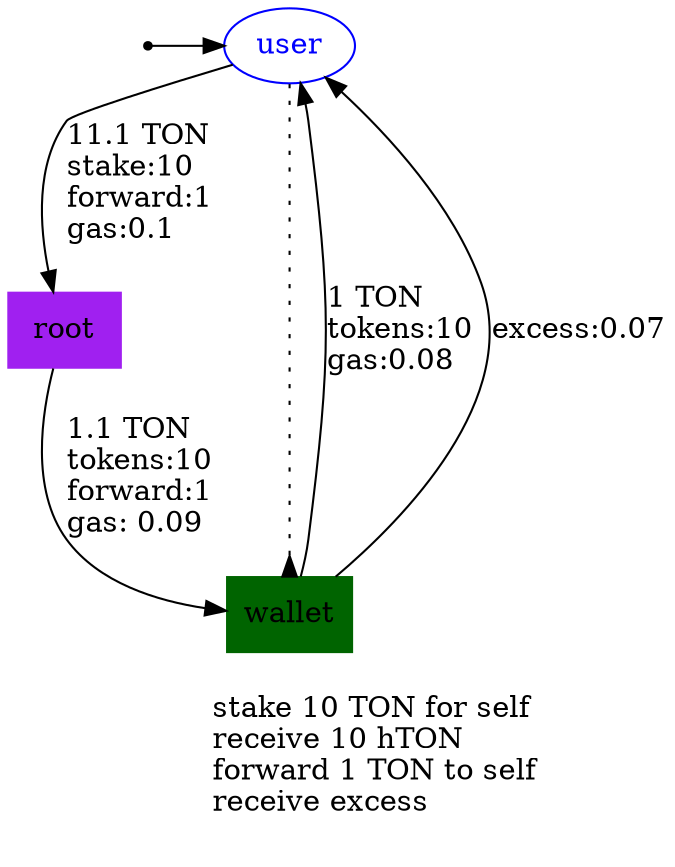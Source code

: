 digraph {
    label="
        stake 10 TON for self\l\
        receive 10 hTON\l\
        forward 1 TON to self\l\
        receive excess\l\
        "
    splines=spline

    /* Entities */
    external [ shape=point ]
    user [ shape=oval color=blue fontcolor=blue ]
    root [ shape=box color=purple style=filled ]
    wallet [ shape=box color=darkgreen style=filled ]

    /* Relationships */
    external -> user
    user -> root [ label="11.1 TON\lstake:10\lforward:1\lgas:0.1\l" ]
    root -> wallet [ label="1.1 TON\ltokens:10\lforward:1\lgas: 0.09\l" ]
    user -> wallet [ arrowhead=inv style=dotted ]
    wallet -> user [ label="1 TON\ltokens:10\lgas:0.08\l" ]
    wallet -> user [ label="excess:0.07\l" ]

    /* Ranks */
    { rank=min external user }
    { rank=max wallet }
}

